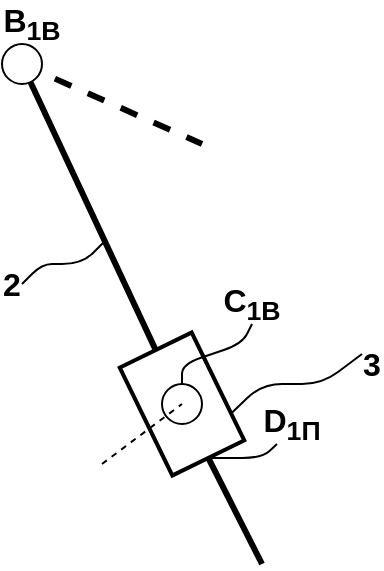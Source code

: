 <mxfile version="14.6.13" type="device"><diagram id="H-IY69WNPm6XqgiczEjb" name="Страница 1"><mxGraphModel dx="656" dy="378" grid="1" gridSize="10" guides="1" tooltips="1" connect="1" arrows="1" fold="1" page="1" pageScale="1" pageWidth="827" pageHeight="1169" math="0" shadow="0"><root><mxCell id="0"/><mxCell id="1" parent="0"/><mxCell id="hcybYrwYv-o-Ui9qlYc_-14" value="" style="ellipse;whiteSpace=wrap;html=1;aspect=fixed;" parent="1" vertex="1"><mxGeometry x="150" y="230" width="20" height="20" as="geometry"/></mxCell><mxCell id="hcybYrwYv-o-Ui9qlYc_-23" value="" style="rounded=0;whiteSpace=wrap;html=1;glass=0;rotation=334;strokeWidth=2;" parent="1" vertex="1"><mxGeometry x="140" y="210" width="40" height="60" as="geometry"/></mxCell><mxCell id="hcybYrwYv-o-Ui9qlYc_-24" value="" style="ellipse;whiteSpace=wrap;html=1;aspect=fixed;rounded=0;glass=0;" parent="1" vertex="1"><mxGeometry x="150" y="230" width="20" height="20" as="geometry"/></mxCell><mxCell id="hcybYrwYv-o-Ui9qlYc_-26" value="" style="endArrow=none;html=1;exitX=0.5;exitY=0;exitDx=0;exitDy=0;strokeWidth=3;" parent="1" source="hcybYrwYv-o-Ui9qlYc_-23" edge="1"><mxGeometry width="50" height="50" relative="1" as="geometry"><mxPoint x="140" y="180" as="sourcePoint"/><mxPoint x="80" y="70" as="targetPoint"/></mxGeometry></mxCell><mxCell id="hcybYrwYv-o-Ui9qlYc_-27" value="" style="endArrow=none;html=1;entryX=0.5;entryY=1;entryDx=0;entryDy=0;strokeWidth=3;" parent="1" target="hcybYrwYv-o-Ui9qlYc_-23" edge="1"><mxGeometry width="50" height="50" relative="1" as="geometry"><mxPoint x="200" y="320" as="sourcePoint"/><mxPoint x="210" y="260" as="targetPoint"/></mxGeometry></mxCell><mxCell id="hcybYrwYv-o-Ui9qlYc_-29" value="" style="endArrow=none;html=1;strokeWidth=3;dashed=1;" parent="1" edge="1"><mxGeometry width="50" height="50" relative="1" as="geometry"><mxPoint x="80" y="70" as="sourcePoint"/><mxPoint x="170" y="110" as="targetPoint"/></mxGeometry></mxCell><mxCell id="hcybYrwYv-o-Ui9qlYc_-28" value="" style="ellipse;whiteSpace=wrap;html=1;aspect=fixed;rounded=0;glass=0;verticalAlign=top;" parent="1" vertex="1"><mxGeometry x="70" y="60" width="20" height="20" as="geometry"/></mxCell><mxCell id="hcybYrwYv-o-Ui9qlYc_-46" value="&lt;b&gt;&lt;font style=&quot;font-size: 16px&quot;&gt;2&lt;/font&gt;&lt;/b&gt;" style="text;html=1;strokeColor=none;fillColor=none;align=center;verticalAlign=middle;whiteSpace=wrap;rounded=0;glass=0;" parent="1" vertex="1"><mxGeometry x="70" y="170" width="10" height="20" as="geometry"/></mxCell><mxCell id="hcybYrwYv-o-Ui9qlYc_-47" value="" style="endArrow=none;html=1;strokeWidth=1;entryX=1;entryY=0.5;entryDx=0;entryDy=0;" parent="1" target="hcybYrwYv-o-Ui9qlYc_-46" edge="1"><mxGeometry width="50" height="50" relative="1" as="geometry"><mxPoint x="121" y="159" as="sourcePoint"/><mxPoint x="70" y="210" as="targetPoint"/><Array as="points"><mxPoint x="110" y="170"/><mxPoint x="90" y="170"/></Array></mxGeometry></mxCell><mxCell id="hcybYrwYv-o-Ui9qlYc_-48" value="&lt;b&gt;&lt;font style=&quot;font-size: 16px&quot;&gt;3&lt;/font&gt;&lt;/b&gt;" style="text;html=1;strokeColor=none;fillColor=none;align=center;verticalAlign=middle;whiteSpace=wrap;rounded=0;glass=0;" parent="1" vertex="1"><mxGeometry x="250" y="210" width="10" height="20" as="geometry"/></mxCell><mxCell id="hcybYrwYv-o-Ui9qlYc_-49" value="" style="endArrow=none;html=1;strokeWidth=1;entryX=0;entryY=0.25;entryDx=0;entryDy=0;exitX=1;exitY=0.75;exitDx=0;exitDy=0;" parent="1" source="hcybYrwYv-o-Ui9qlYc_-23" target="hcybYrwYv-o-Ui9qlYc_-48" edge="1"><mxGeometry width="50" height="50" relative="1" as="geometry"><mxPoint x="131.0" y="250" as="sourcePoint"/><mxPoint x="60" y="241" as="targetPoint"/><Array as="points"><mxPoint x="200" y="230"/><mxPoint x="230" y="230"/></Array></mxGeometry></mxCell><mxCell id="hcybYrwYv-o-Ui9qlYc_-54" value="&lt;b&gt;&lt;font style=&quot;font-size: 16px&quot;&gt;B&lt;sub&gt;1B&lt;/sub&gt;&lt;/font&gt;&lt;/b&gt;" style="text;html=1;strokeColor=none;fillColor=none;align=center;verticalAlign=middle;whiteSpace=wrap;rounded=0;glass=0;" parent="1" vertex="1"><mxGeometry x="70" y="40" width="30" height="20" as="geometry"/></mxCell><mxCell id="hcybYrwYv-o-Ui9qlYc_-56" value="&lt;b&gt;&lt;font style=&quot;font-size: 16px&quot;&gt;C&lt;sub&gt;1B&lt;/sub&gt;&lt;/font&gt;&lt;/b&gt;" style="text;html=1;strokeColor=none;fillColor=none;align=center;verticalAlign=middle;whiteSpace=wrap;rounded=0;glass=0;" parent="1" vertex="1"><mxGeometry x="180" y="180" width="30" height="20" as="geometry"/></mxCell><mxCell id="hcybYrwYv-o-Ui9qlYc_-57" value="&lt;b&gt;&lt;font style=&quot;font-size: 16px&quot;&gt;D&lt;sub&gt;1П&lt;/sub&gt;&lt;/font&gt;&lt;/b&gt;" style="text;html=1;strokeColor=none;fillColor=none;align=center;verticalAlign=middle;whiteSpace=wrap;rounded=0;glass=0;" parent="1" vertex="1"><mxGeometry x="200" y="240" width="30" height="20" as="geometry"/></mxCell><mxCell id="hcybYrwYv-o-Ui9qlYc_-58" value="" style="endArrow=none;html=1;strokeWidth=1;exitX=0.5;exitY=1;exitDx=0;exitDy=0;entryX=0.5;entryY=0;entryDx=0;entryDy=0;" parent="1" source="hcybYrwYv-o-Ui9qlYc_-56" target="hcybYrwYv-o-Ui9qlYc_-24" edge="1"><mxGeometry width="50" height="50" relative="1" as="geometry"><mxPoint x="250" y="250" as="sourcePoint"/><mxPoint x="300" y="200" as="targetPoint"/><Array as="points"><mxPoint x="190" y="210"/><mxPoint x="160" y="220"/></Array></mxGeometry></mxCell><mxCell id="hcybYrwYv-o-Ui9qlYc_-59" value="" style="endArrow=none;html=1;strokeWidth=1;exitX=0.25;exitY=1;exitDx=0;exitDy=0;entryX=0.5;entryY=1;entryDx=0;entryDy=0;" parent="1" source="hcybYrwYv-o-Ui9qlYc_-57" target="hcybYrwYv-o-Ui9qlYc_-23" edge="1"><mxGeometry width="50" height="50" relative="1" as="geometry"><mxPoint x="280" y="310" as="sourcePoint"/><mxPoint x="330" y="260" as="targetPoint"/><Array as="points"><mxPoint x="200" y="267"/></Array></mxGeometry></mxCell><mxCell id="hcybYrwYv-o-Ui9qlYc_-12" value="" style="endArrow=none;html=1;dashed=1;" parent="1" edge="1"><mxGeometry width="50" height="50" relative="1" as="geometry"><mxPoint x="120" y="270" as="sourcePoint"/><mxPoint x="160" y="240" as="targetPoint"/></mxGeometry></mxCell></root></mxGraphModel></diagram></mxfile>